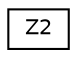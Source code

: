 digraph "Graphical Class Hierarchy"
{
  edge [fontname="Helvetica",fontsize="10",labelfontname="Helvetica",labelfontsize="10"];
  node [fontname="Helvetica",fontsize="10",shape=record];
  rankdir="LR";
  Node0 [label="Z2",height=0.2,width=0.4,color="black", fillcolor="white", style="filled",URL="$struct_z2.html"];
}
